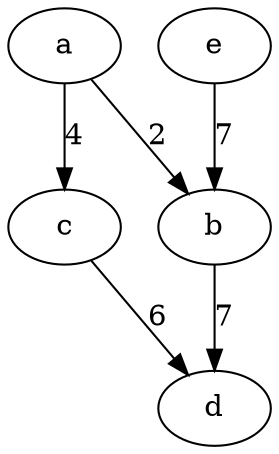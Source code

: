 digraph {
b	[weight="5"];
a	[weight="2"];
c	[weight="6"];
d				[weight="3"];
e	[weight="3"];
a -> b[label="2",weight="2"];
a -> c[label="4",weight="4"];
c -> d[label="6",weight="6"];
b -> d[label="7",weight="7"];
e -> b[label="7",weight="7"];
}